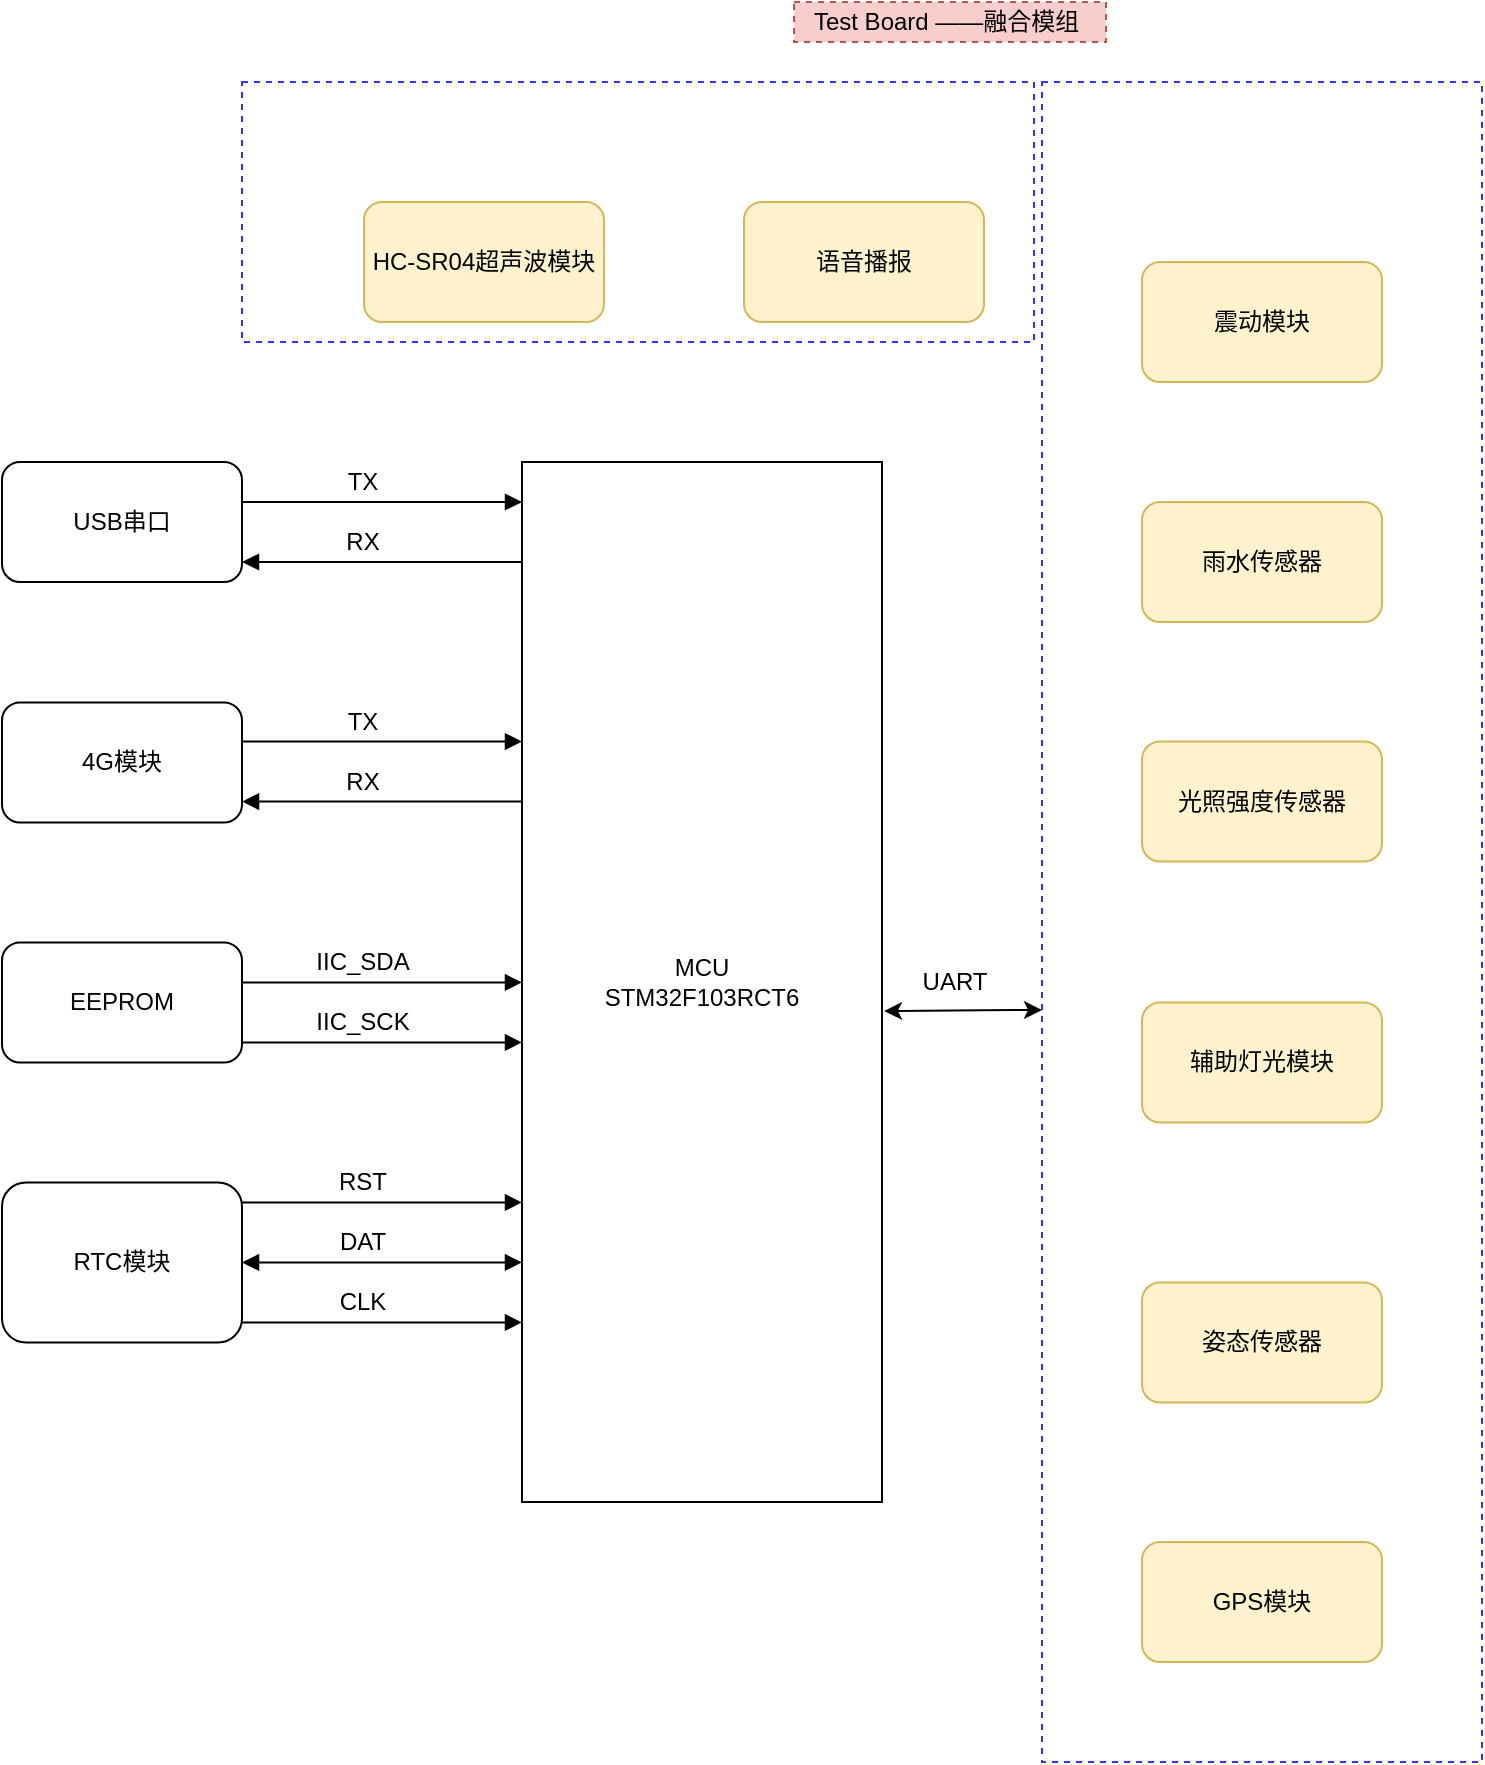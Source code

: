 <mxfile version="14.6.13" type="device" pages="2"><diagram id="9jYBeNttOw7_fmtO4FFi" name="总括"><mxGraphModel dx="1422" dy="822" grid="1" gridSize="10" guides="1" tooltips="1" connect="1" arrows="1" fold="1" page="1" pageScale="1" pageWidth="827" pageHeight="1169" math="0" shadow="0"><root><mxCell id="0"/><mxCell id="1" parent="0"/><mxCell id="P_PWoeQj2i92IOtCzsYI-49" value="" style="rounded=0;whiteSpace=wrap;html=1;fillColor=none;dashed=1;strokeColor=#3333FF;" parent="1" vertex="1"><mxGeometry x="164" y="160" width="396" height="130" as="geometry"/></mxCell><mxCell id="P_PWoeQj2i92IOtCzsYI-52" value="" style="rounded=0;whiteSpace=wrap;html=1;fillColor=none;dashed=1;strokeColor=#3333FF;" parent="1" vertex="1"><mxGeometry x="564" y="160" width="220" height="840" as="geometry"/></mxCell><mxCell id="P_PWoeQj2i92IOtCzsYI-1" value="MCU&lt;br&gt;STM32F103RCT6" style="rounded=0;whiteSpace=wrap;html=1;" parent="1" vertex="1"><mxGeometry x="304" y="350" width="180" height="520" as="geometry"/></mxCell><mxCell id="P_PWoeQj2i92IOtCzsYI-2" value="HC-SR04超声波模块" style="rounded=1;whiteSpace=wrap;html=1;fillColor=#fff2cc;strokeColor=#d6b656;" parent="1" vertex="1"><mxGeometry x="225" y="220" width="120" height="60" as="geometry"/></mxCell><mxCell id="P_PWoeQj2i92IOtCzsYI-4" value="雨水传感器" style="rounded=1;whiteSpace=wrap;html=1;fillColor=#fff2cc;strokeColor=#d6b656;" parent="1" vertex="1"><mxGeometry x="614" y="370" width="120" height="60" as="geometry"/></mxCell><mxCell id="P_PWoeQj2i92IOtCzsYI-6" value="光照强度传感器" style="rounded=1;whiteSpace=wrap;html=1;fillColor=#fff2cc;strokeColor=#d6b656;" parent="1" vertex="1"><mxGeometry x="614" y="489.76" width="120" height="60" as="geometry"/></mxCell><mxCell id="P_PWoeQj2i92IOtCzsYI-8" value="辅助灯光模块" style="rounded=1;whiteSpace=wrap;html=1;fillColor=#fff2cc;strokeColor=#d6b656;" parent="1" vertex="1"><mxGeometry x="614" y="620.24" width="120" height="60" as="geometry"/></mxCell><mxCell id="P_PWoeQj2i92IOtCzsYI-10" value="姿态传感器" style="rounded=1;whiteSpace=wrap;html=1;fillColor=#fff2cc;strokeColor=#d6b656;" parent="1" vertex="1"><mxGeometry x="614" y="760.24" width="120" height="60" as="geometry"/></mxCell><mxCell id="P_PWoeQj2i92IOtCzsYI-12" value="USB串口" style="rounded=1;whiteSpace=wrap;html=1;" parent="1" vertex="1"><mxGeometry x="44" y="350" width="120" height="60" as="geometry"/></mxCell><mxCell id="P_PWoeQj2i92IOtCzsYI-14" value="震动模块" style="rounded=1;whiteSpace=wrap;html=1;fillColor=#fff2cc;strokeColor=#d6b656;" parent="1" vertex="1"><mxGeometry x="614" y="250" width="120" height="60" as="geometry"/></mxCell><mxCell id="P_PWoeQj2i92IOtCzsYI-16" value="GPS模块" style="rounded=1;whiteSpace=wrap;html=1;fillColor=#fff2cc;strokeColor=#d6b656;" parent="1" vertex="1"><mxGeometry x="614" y="890" width="120" height="60" as="geometry"/></mxCell><mxCell id="P_PWoeQj2i92IOtCzsYI-17" value="4G模块" style="rounded=1;whiteSpace=wrap;html=1;" parent="1" vertex="1"><mxGeometry x="44" y="470.24" width="120" height="60" as="geometry"/></mxCell><mxCell id="P_PWoeQj2i92IOtCzsYI-20" value="RTC模块" style="rounded=1;whiteSpace=wrap;html=1;" parent="1" vertex="1"><mxGeometry x="44" y="710.24" width="120" height="80" as="geometry"/></mxCell><mxCell id="P_PWoeQj2i92IOtCzsYI-22" value="EEPROM" style="rounded=1;whiteSpace=wrap;html=1;" parent="1" vertex="1"><mxGeometry x="44" y="590.24" width="120" height="60" as="geometry"/></mxCell><mxCell id="P_PWoeQj2i92IOtCzsYI-24" value="语音播报" style="rounded=1;whiteSpace=wrap;html=1;fillColor=#fff2cc;strokeColor=#d6b656;" parent="1" vertex="1"><mxGeometry x="415" y="220" width="120" height="60" as="geometry"/></mxCell><mxCell id="P_PWoeQj2i92IOtCzsYI-26" value="" style="endArrow=block;html=1;startArrow=none;startFill=0;endFill=1;" parent="1" edge="1"><mxGeometry width="50" height="50" relative="1" as="geometry"><mxPoint x="164" y="370" as="sourcePoint"/><mxPoint x="304" y="370" as="targetPoint"/></mxGeometry></mxCell><mxCell id="P_PWoeQj2i92IOtCzsYI-27" value="" style="endArrow=none;html=1;startArrow=block;startFill=1;" parent="1" edge="1"><mxGeometry width="50" height="50" relative="1" as="geometry"><mxPoint x="164" y="400" as="sourcePoint"/><mxPoint x="304" y="400" as="targetPoint"/></mxGeometry></mxCell><mxCell id="P_PWoeQj2i92IOtCzsYI-28" value="TX" style="text;html=1;align=center;verticalAlign=middle;resizable=0;points=[];autosize=1;strokeColor=none;" parent="1" vertex="1"><mxGeometry x="209" y="350" width="30" height="20" as="geometry"/></mxCell><mxCell id="P_PWoeQj2i92IOtCzsYI-29" value="RX" style="text;html=1;align=center;verticalAlign=middle;resizable=0;points=[];autosize=1;strokeColor=none;" parent="1" vertex="1"><mxGeometry x="209" y="380" width="30" height="20" as="geometry"/></mxCell><mxCell id="P_PWoeQj2i92IOtCzsYI-34" value="" style="endArrow=block;html=1;startArrow=none;startFill=0;endFill=1;" parent="1" edge="1"><mxGeometry width="50" height="50" relative="1" as="geometry"><mxPoint x="164" y="489.76" as="sourcePoint"/><mxPoint x="304" y="489.76" as="targetPoint"/></mxGeometry></mxCell><mxCell id="P_PWoeQj2i92IOtCzsYI-35" value="" style="endArrow=none;html=1;startArrow=block;startFill=1;" parent="1" edge="1"><mxGeometry width="50" height="50" relative="1" as="geometry"><mxPoint x="164" y="519.76" as="sourcePoint"/><mxPoint x="304" y="519.76" as="targetPoint"/></mxGeometry></mxCell><mxCell id="P_PWoeQj2i92IOtCzsYI-36" value="TX" style="text;html=1;align=center;verticalAlign=middle;resizable=0;points=[];autosize=1;strokeColor=none;" parent="1" vertex="1"><mxGeometry x="209" y="469.76" width="30" height="20" as="geometry"/></mxCell><mxCell id="P_PWoeQj2i92IOtCzsYI-37" value="RX" style="text;html=1;align=center;verticalAlign=middle;resizable=0;points=[];autosize=1;strokeColor=none;" parent="1" vertex="1"><mxGeometry x="209" y="499.76" width="30" height="20" as="geometry"/></mxCell><mxCell id="P_PWoeQj2i92IOtCzsYI-38" value="" style="endArrow=block;html=1;startArrow=none;startFill=0;endFill=1;" parent="1" edge="1"><mxGeometry width="50" height="50" relative="1" as="geometry"><mxPoint x="164" y="610.24" as="sourcePoint"/><mxPoint x="304" y="610.24" as="targetPoint"/></mxGeometry></mxCell><mxCell id="P_PWoeQj2i92IOtCzsYI-39" value="" style="endArrow=block;html=1;startArrow=none;startFill=0;endFill=1;" parent="1" edge="1"><mxGeometry width="50" height="50" relative="1" as="geometry"><mxPoint x="164" y="640.24" as="sourcePoint"/><mxPoint x="304" y="640.24" as="targetPoint"/></mxGeometry></mxCell><mxCell id="P_PWoeQj2i92IOtCzsYI-40" value="IIC_SDA" style="text;html=1;align=center;verticalAlign=middle;resizable=0;points=[];autosize=1;strokeColor=none;" parent="1" vertex="1"><mxGeometry x="194" y="590.24" width="60" height="20" as="geometry"/></mxCell><mxCell id="P_PWoeQj2i92IOtCzsYI-42" value="IIC_SCK" style="text;html=1;align=center;verticalAlign=middle;resizable=0;points=[];autosize=1;strokeColor=none;" parent="1" vertex="1"><mxGeometry x="194" y="620.24" width="60" height="20" as="geometry"/></mxCell><mxCell id="P_PWoeQj2i92IOtCzsYI-43" value="" style="endArrow=block;html=1;startArrow=none;startFill=0;endFill=1;" parent="1" edge="1"><mxGeometry width="50" height="50" relative="1" as="geometry"><mxPoint x="164" y="720.24" as="sourcePoint"/><mxPoint x="304" y="720.24" as="targetPoint"/></mxGeometry></mxCell><mxCell id="P_PWoeQj2i92IOtCzsYI-44" value="" style="endArrow=block;html=1;startArrow=block;startFill=1;endFill=1;" parent="1" edge="1"><mxGeometry width="50" height="50" relative="1" as="geometry"><mxPoint x="164" y="750.24" as="sourcePoint"/><mxPoint x="304" y="750.24" as="targetPoint"/></mxGeometry></mxCell><mxCell id="P_PWoeQj2i92IOtCzsYI-45" value="RST" style="text;html=1;align=center;verticalAlign=middle;resizable=0;points=[];autosize=1;strokeColor=none;" parent="1" vertex="1"><mxGeometry x="204" y="700.24" width="40" height="20" as="geometry"/></mxCell><mxCell id="P_PWoeQj2i92IOtCzsYI-46" value="DAT" style="text;html=1;align=center;verticalAlign=middle;resizable=0;points=[];autosize=1;strokeColor=none;" parent="1" vertex="1"><mxGeometry x="204" y="730.24" width="40" height="20" as="geometry"/></mxCell><mxCell id="P_PWoeQj2i92IOtCzsYI-47" value="" style="endArrow=block;html=1;startArrow=none;startFill=0;endFill=1;" parent="1" edge="1"><mxGeometry width="50" height="50" relative="1" as="geometry"><mxPoint x="164" y="780.24" as="sourcePoint"/><mxPoint x="304" y="780.24" as="targetPoint"/></mxGeometry></mxCell><mxCell id="P_PWoeQj2i92IOtCzsYI-48" value="CLK" style="text;html=1;align=center;verticalAlign=middle;resizable=0;points=[];autosize=1;strokeColor=none;" parent="1" vertex="1"><mxGeometry x="204" y="760.24" width="40" height="20" as="geometry"/></mxCell><mxCell id="P_PWoeQj2i92IOtCzsYI-51" value="Test Board ——融合模组&amp;nbsp;" style="text;html=1;strokeColor=#b85450;fillColor=#f8cecc;align=center;verticalAlign=middle;whiteSpace=wrap;rounded=0;dashed=1;" parent="1" vertex="1"><mxGeometry x="440" y="120" width="156" height="20" as="geometry"/></mxCell><mxCell id="P_PWoeQj2i92IOtCzsYI-55" value="" style="endArrow=classic;startArrow=classic;html=1;" parent="1" edge="1"><mxGeometry width="50" height="50" relative="1" as="geometry"><mxPoint x="485" y="624.52" as="sourcePoint"/><mxPoint x="564" y="624" as="targetPoint"/><Array as="points"><mxPoint x="544" y="624"/></Array></mxGeometry></mxCell><mxCell id="-kHNNf7D9zvYtusRsDHJ-1" value="UART" style="text;html=1;align=center;verticalAlign=middle;resizable=0;points=[];autosize=1;strokeColor=none;" parent="1" vertex="1"><mxGeometry x="495" y="600" width="50" height="20" as="geometry"/></mxCell></root></mxGraphModel></diagram><diagram id="hle3StYmlLLuLalvJry4" name="传感器模组"><mxGraphModel dx="1673" dy="967" grid="1" gridSize="10" guides="1" tooltips="1" connect="1" arrows="1" fold="1" page="1" pageScale="1" pageWidth="827" pageHeight="1169" math="0" shadow="0"><root><mxCell id="vh5Rwp4YpxUNK3ID0AuO-0"/><mxCell id="vh5Rwp4YpxUNK3ID0AuO-1" parent="vh5Rwp4YpxUNK3ID0AuO-0"/><mxCell id="11xoLVg2fZD2Z6u2yN8P-14" style="edgeStyle=orthogonalEdgeStyle;rounded=0;orthogonalLoop=1;jettySize=auto;html=1;entryX=1.005;entryY=0.643;entryDx=0;entryDy=0;entryPerimeter=0;startArrow=none;startFill=0;endArrow=block;endFill=1;" parent="vh5Rwp4YpxUNK3ID0AuO-1" source="11xoLVg2fZD2Z6u2yN8P-1" target="11xoLVg2fZD2Z6u2yN8P-7" edge="1"><mxGeometry relative="1" as="geometry"><Array as="points"><mxPoint x="500" y="646"/><mxPoint x="500" y="646"/></Array></mxGeometry></mxCell><mxCell id="11xoLVg2fZD2Z6u2yN8P-1" value="雨水传感器" style="rounded=1;whiteSpace=wrap;html=1;fillColor=#fff2cc;strokeColor=#d6b656;" parent="vh5Rwp4YpxUNK3ID0AuO-1" vertex="1"><mxGeometry x="534" y="613" width="120" height="60" as="geometry"/></mxCell><mxCell id="11xoLVg2fZD2Z6u2yN8P-19" style="edgeStyle=orthogonalEdgeStyle;rounded=0;orthogonalLoop=1;jettySize=auto;html=1;exitX=0;exitY=0.5;exitDx=0;exitDy=0;startArrow=none;startFill=0;endArrow=block;endFill=1;" parent="vh5Rwp4YpxUNK3ID0AuO-1" source="11xoLVg2fZD2Z6u2yN8P-2" edge="1"><mxGeometry relative="1" as="geometry"><mxPoint x="381" y="320" as="targetPoint"/></mxGeometry></mxCell><mxCell id="11xoLVg2fZD2Z6u2yN8P-2" value="光照强度传感器" style="rounded=1;whiteSpace=wrap;html=1;fillColor=#fff2cc;strokeColor=#d6b656;" parent="vh5Rwp4YpxUNK3ID0AuO-1" vertex="1"><mxGeometry x="534" y="290" width="120" height="60" as="geometry"/></mxCell><mxCell id="_wo7qgm0AEpug7cuSVij-7" style="edgeStyle=orthogonalEdgeStyle;rounded=0;orthogonalLoop=1;jettySize=auto;html=1;exitX=0;exitY=0.5;exitDx=0;exitDy=0;entryX=1.006;entryY=0.396;entryDx=0;entryDy=0;entryPerimeter=0;" parent="vh5Rwp4YpxUNK3ID0AuO-1" source="11xoLVg2fZD2Z6u2yN8P-3" target="11xoLVg2fZD2Z6u2yN8P-7" edge="1"><mxGeometry relative="1" as="geometry"/></mxCell><mxCell id="11xoLVg2fZD2Z6u2yN8P-3" value="辅助灯光模块" style="rounded=1;whiteSpace=wrap;html=1;fillColor=#fff2cc;strokeColor=#d6b656;" parent="vh5Rwp4YpxUNK3ID0AuO-1" vertex="1"><mxGeometry x="534" y="398" width="120" height="60" as="geometry"/></mxCell><mxCell id="11xoLVg2fZD2Z6u2yN8P-15" style="edgeStyle=orthogonalEdgeStyle;rounded=0;orthogonalLoop=1;jettySize=auto;html=1;exitX=0;exitY=0.5;exitDx=0;exitDy=0;startArrow=none;startFill=0;endArrow=block;endFill=1;" parent="vh5Rwp4YpxUNK3ID0AuO-1" source="11xoLVg2fZD2Z6u2yN8P-4" edge="1"><mxGeometry relative="1" as="geometry"><mxPoint x="381" y="750" as="targetPoint"/></mxGeometry></mxCell><mxCell id="11xoLVg2fZD2Z6u2yN8P-4" value="姿态传感器" style="rounded=1;whiteSpace=wrap;html=1;fillColor=#fff2cc;strokeColor=#d6b656;" parent="vh5Rwp4YpxUNK3ID0AuO-1" vertex="1"><mxGeometry x="534" y="720" width="120" height="60" as="geometry"/></mxCell><mxCell id="_wo7qgm0AEpug7cuSVij-8" style="edgeStyle=orthogonalEdgeStyle;rounded=0;orthogonalLoop=1;jettySize=auto;html=1;exitX=0;exitY=0.5;exitDx=0;exitDy=0;entryX=1.022;entryY=0.518;entryDx=0;entryDy=0;entryPerimeter=0;" parent="vh5Rwp4YpxUNK3ID0AuO-1" source="11xoLVg2fZD2Z6u2yN8P-5" target="11xoLVg2fZD2Z6u2yN8P-7" edge="1"><mxGeometry relative="1" as="geometry"/></mxCell><mxCell id="11xoLVg2fZD2Z6u2yN8P-5" value="震动模块" style="rounded=1;whiteSpace=wrap;html=1;fillColor=#fff2cc;strokeColor=#d6b656;" parent="vh5Rwp4YpxUNK3ID0AuO-1" vertex="1"><mxGeometry x="534" y="505" width="120" height="60" as="geometry"/></mxCell><mxCell id="11xoLVg2fZD2Z6u2yN8P-6" value="传感器模组&amp;nbsp;" style="text;html=1;strokeColor=#b85450;fillColor=#f8cecc;align=center;verticalAlign=middle;whiteSpace=wrap;rounded=0;dashed=1;" parent="vh5Rwp4YpxUNK3ID0AuO-1" vertex="1"><mxGeometry x="60" y="190" width="156" height="20" as="geometry"/></mxCell><mxCell id="11xoLVg2fZD2Z6u2yN8P-7" value="MCU" style="rounded=0;whiteSpace=wrap;html=1;fillColor=#d5e8d4;strokeColor=#82b366;" parent="vh5Rwp4YpxUNK3ID0AuO-1" vertex="1"><mxGeometry x="260" y="80" width="120" height="880" as="geometry"/></mxCell><mxCell id="11xoLVg2fZD2Z6u2yN8P-11" value="Input *3" style="text;html=1;strokeColor=none;fillColor=none;align=center;verticalAlign=middle;whiteSpace=wrap;rounded=0;" parent="vh5Rwp4YpxUNK3ID0AuO-1" vertex="1"><mxGeometry x="430" y="620" width="60" height="20" as="geometry"/></mxCell><mxCell id="11xoLVg2fZD2Z6u2yN8P-16" value="IIC" style="text;html=1;align=center;verticalAlign=middle;resizable=0;points=[];autosize=1;strokeColor=none;" parent="vh5Rwp4YpxUNK3ID0AuO-1" vertex="1"><mxGeometry x="435" y="730" width="30" height="20" as="geometry"/></mxCell><mxCell id="11xoLVg2fZD2Z6u2yN8P-20" value="IIC" style="text;html=1;align=center;verticalAlign=middle;resizable=0;points=[];autosize=1;strokeColor=none;" parent="vh5Rwp4YpxUNK3ID0AuO-1" vertex="1"><mxGeometry x="435" y="300" width="30" height="20" as="geometry"/></mxCell><mxCell id="_wo7qgm0AEpug7cuSVij-9" style="edgeStyle=orthogonalEdgeStyle;rounded=0;orthogonalLoop=1;jettySize=auto;html=1;entryX=-0.003;entryY=0.516;entryDx=0;entryDy=0;entryPerimeter=0;startArrow=block;startFill=1;" parent="vh5Rwp4YpxUNK3ID0AuO-1" source="11xoLVg2fZD2Z6u2yN8P-21" target="11xoLVg2fZD2Z6u2yN8P-7" edge="1"><mxGeometry relative="1" as="geometry"/></mxCell><mxCell id="11xoLVg2fZD2Z6u2yN8P-21" value="Uart" style="rounded=1;whiteSpace=wrap;html=1;strokeColor=#000000;fillColor=#ffffff;" parent="vh5Rwp4YpxUNK3ID0AuO-1" vertex="1"><mxGeometry x="70" y="514" width="90" height="42" as="geometry"/></mxCell><mxCell id="11xoLVg2fZD2Z6u2yN8P-23" value="Com" style="text;html=1;strokeColor=none;fillColor=none;align=center;verticalAlign=middle;whiteSpace=wrap;rounded=0;" parent="vh5Rwp4YpxUNK3ID0AuO-1" vertex="1"><mxGeometry x="190" y="505" width="40" height="20" as="geometry"/></mxCell><mxCell id="XY38PTnJF7_hvtaLGEp7-2" value="STC8H8K64U-QFN32" style="text;html=1;align=center;verticalAlign=middle;resizable=0;points=[];autosize=1;strokeColor=#6c8ebf;fillColor=#dae8fc;" parent="vh5Rwp4YpxUNK3ID0AuO-1" vertex="1"><mxGeometry x="250" y="40" width="130" height="20" as="geometry"/></mxCell><mxCell id="_wo7qgm0AEpug7cuSVij-6" style="edgeStyle=orthogonalEdgeStyle;rounded=0;orthogonalLoop=1;jettySize=auto;html=1;entryX=1.006;entryY=0.023;entryDx=0;entryDy=0;entryPerimeter=0;" parent="vh5Rwp4YpxUNK3ID0AuO-1" source="PZ16xOG0DSpTiENWzOzu-1" target="11xoLVg2fZD2Z6u2yN8P-7" edge="1"><mxGeometry relative="1" as="geometry"/></mxCell><mxCell id="PZ16xOG0DSpTiENWzOzu-1" value="HC-SR04超声波模块" style="rounded=1;whiteSpace=wrap;html=1;fillColor=#fff2cc;strokeColor=#d6b656;" parent="vh5Rwp4YpxUNK3ID0AuO-1" vertex="1"><mxGeometry x="535.15" y="70" width="120" height="60" as="geometry"/></mxCell><mxCell id="_wo7qgm0AEpug7cuSVij-5" style="edgeStyle=orthogonalEdgeStyle;rounded=0;orthogonalLoop=1;jettySize=auto;html=1;entryX=1;entryY=0.148;entryDx=0;entryDy=0;entryPerimeter=0;" parent="vh5Rwp4YpxUNK3ID0AuO-1" source="PZ16xOG0DSpTiENWzOzu-3" target="11xoLVg2fZD2Z6u2yN8P-7" edge="1"><mxGeometry relative="1" as="geometry"/></mxCell><mxCell id="PZ16xOG0DSpTiENWzOzu-3" value="语音播报" style="rounded=1;whiteSpace=wrap;html=1;fillColor=#fff2cc;strokeColor=#d6b656;" parent="vh5Rwp4YpxUNK3ID0AuO-1" vertex="1"><mxGeometry x="535.15" y="180" width="120" height="60" as="geometry"/></mxCell><mxCell id="PZ16xOG0DSpTiENWzOzu-4" value="UART" style="text;html=1;align=center;verticalAlign=middle;resizable=0;points=[];autosize=1;strokeColor=none;" parent="vh5Rwp4YpxUNK3ID0AuO-1" vertex="1"><mxGeometry x="435" y="180" width="50" height="20" as="geometry"/></mxCell><mxCell id="PZ16xOG0DSpTiENWzOzu-5" value="DAT" style="text;html=1;align=center;verticalAlign=middle;resizable=0;points=[];autosize=1;strokeColor=none;" parent="vh5Rwp4YpxUNK3ID0AuO-1" vertex="1"><mxGeometry x="455.15" y="80" width="40" height="20" as="geometry"/></mxCell><mxCell id="_wo7qgm0AEpug7cuSVij-3" style="edgeStyle=orthogonalEdgeStyle;rounded=0;orthogonalLoop=1;jettySize=auto;html=1;exitX=0;exitY=0.5;exitDx=0;exitDy=0;entryX=1;entryY=0.888;entryDx=0;entryDy=0;entryPerimeter=0;" parent="vh5Rwp4YpxUNK3ID0AuO-1" source="_wo7qgm0AEpug7cuSVij-0" target="11xoLVg2fZD2Z6u2yN8P-7" edge="1"><mxGeometry relative="1" as="geometry"><mxPoint x="390" y="860" as="targetPoint"/><Array as="points"><mxPoint x="535" y="861"/><mxPoint x="458" y="861"/></Array></mxGeometry></mxCell><mxCell id="_wo7qgm0AEpug7cuSVij-0" value="GPS模块" style="rounded=1;whiteSpace=wrap;html=1;fillColor=#fff2cc;strokeColor=#d6b656;" parent="vh5Rwp4YpxUNK3ID0AuO-1" vertex="1"><mxGeometry x="535.15" y="830" width="120" height="60" as="geometry"/></mxCell><mxCell id="_wo7qgm0AEpug7cuSVij-2" value="UART" style="text;html=1;align=center;verticalAlign=middle;resizable=0;points=[];autosize=1;strokeColor=none;" parent="vh5Rwp4YpxUNK3ID0AuO-1" vertex="1"><mxGeometry x="449" y="840" width="50" height="20" as="geometry"/></mxCell></root></mxGraphModel></diagram></mxfile>